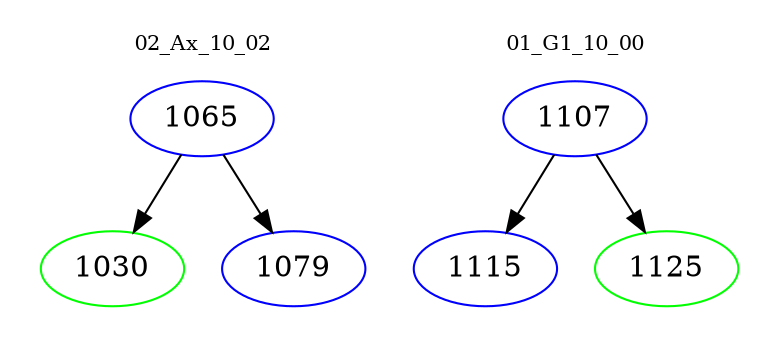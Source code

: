 digraph{
subgraph cluster_0 {
color = white
label = "02_Ax_10_02";
fontsize=10;
T0_1065 [label="1065", color="blue"]
T0_1065 -> T0_1030 [color="black"]
T0_1030 [label="1030", color="green"]
T0_1065 -> T0_1079 [color="black"]
T0_1079 [label="1079", color="blue"]
}
subgraph cluster_1 {
color = white
label = "01_G1_10_00";
fontsize=10;
T1_1107 [label="1107", color="blue"]
T1_1107 -> T1_1115 [color="black"]
T1_1115 [label="1115", color="blue"]
T1_1107 -> T1_1125 [color="black"]
T1_1125 [label="1125", color="green"]
}
}
